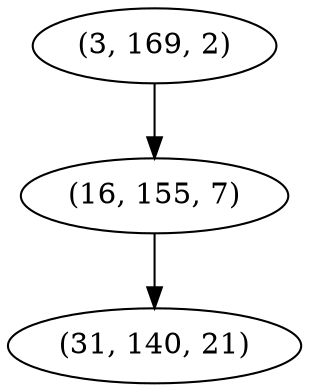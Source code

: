 digraph tree {
    "(3, 169, 2)";
    "(16, 155, 7)";
    "(31, 140, 21)";
    "(3, 169, 2)" -> "(16, 155, 7)";
    "(16, 155, 7)" -> "(31, 140, 21)";
}
